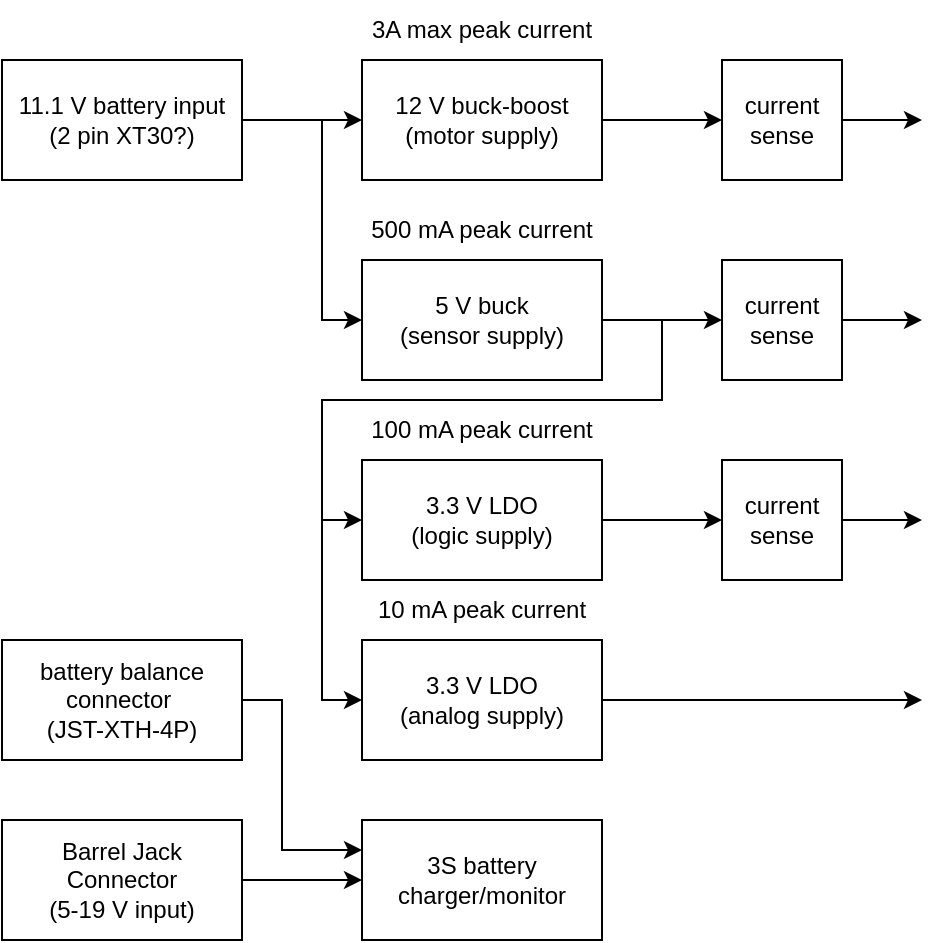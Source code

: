 <mxfile version="26.2.2">
  <diagram name="Page-1" id="PxBVhtx3FFox3JtsedzF">
    <mxGraphModel dx="1000" dy="678" grid="1" gridSize="10" guides="1" tooltips="1" connect="1" arrows="1" fold="1" page="1" pageScale="1" pageWidth="850" pageHeight="1100" math="0" shadow="0">
      <root>
        <mxCell id="0" />
        <mxCell id="1" parent="0" />
        <mxCell id="8D-zhYeX59_h8pjDiyCi-5" style="edgeStyle=orthogonalEdgeStyle;rounded=0;orthogonalLoop=1;jettySize=auto;html=1;entryX=0;entryY=0.5;entryDx=0;entryDy=0;" edge="1" parent="1" source="8D-zhYeX59_h8pjDiyCi-1" target="8D-zhYeX59_h8pjDiyCi-2">
          <mxGeometry relative="1" as="geometry" />
        </mxCell>
        <mxCell id="8D-zhYeX59_h8pjDiyCi-6" style="edgeStyle=orthogonalEdgeStyle;rounded=0;orthogonalLoop=1;jettySize=auto;html=1;entryX=0;entryY=0.5;entryDx=0;entryDy=0;" edge="1" parent="1" source="8D-zhYeX59_h8pjDiyCi-1" target="8D-zhYeX59_h8pjDiyCi-3">
          <mxGeometry relative="1" as="geometry">
            <Array as="points">
              <mxPoint x="270" y="160" />
              <mxPoint x="270" y="260" />
            </Array>
          </mxGeometry>
        </mxCell>
        <mxCell id="8D-zhYeX59_h8pjDiyCi-1" value="11.1 V battery input&lt;div&gt;(2 pin XT30?)&lt;/div&gt;" style="rounded=0;whiteSpace=wrap;html=1;" vertex="1" parent="1">
          <mxGeometry x="110" y="130" width="120" height="60" as="geometry" />
        </mxCell>
        <mxCell id="8D-zhYeX59_h8pjDiyCi-10" style="edgeStyle=orthogonalEdgeStyle;rounded=0;orthogonalLoop=1;jettySize=auto;html=1;" edge="1" parent="1" source="8D-zhYeX59_h8pjDiyCi-2">
          <mxGeometry relative="1" as="geometry">
            <mxPoint x="470" y="160" as="targetPoint" />
          </mxGeometry>
        </mxCell>
        <mxCell id="8D-zhYeX59_h8pjDiyCi-2" value="12 V buck-boost&lt;div&gt;(motor supply)&lt;/div&gt;" style="rounded=0;whiteSpace=wrap;html=1;" vertex="1" parent="1">
          <mxGeometry x="290" y="130" width="120" height="60" as="geometry" />
        </mxCell>
        <mxCell id="8D-zhYeX59_h8pjDiyCi-9" style="edgeStyle=orthogonalEdgeStyle;rounded=0;orthogonalLoop=1;jettySize=auto;html=1;" edge="1" parent="1" source="8D-zhYeX59_h8pjDiyCi-3">
          <mxGeometry relative="1" as="geometry">
            <mxPoint x="470" y="260" as="targetPoint" />
          </mxGeometry>
        </mxCell>
        <mxCell id="8D-zhYeX59_h8pjDiyCi-23" style="edgeStyle=orthogonalEdgeStyle;rounded=0;orthogonalLoop=1;jettySize=auto;html=1;entryX=0;entryY=0.5;entryDx=0;entryDy=0;" edge="1" parent="1" source="8D-zhYeX59_h8pjDiyCi-3" target="8D-zhYeX59_h8pjDiyCi-4">
          <mxGeometry relative="1" as="geometry">
            <Array as="points">
              <mxPoint x="440" y="260" />
              <mxPoint x="440" y="300" />
              <mxPoint x="270" y="300" />
              <mxPoint x="270" y="360" />
            </Array>
          </mxGeometry>
        </mxCell>
        <mxCell id="8D-zhYeX59_h8pjDiyCi-24" style="edgeStyle=orthogonalEdgeStyle;rounded=0;orthogonalLoop=1;jettySize=auto;html=1;entryX=0;entryY=0.5;entryDx=0;entryDy=0;" edge="1" parent="1" source="8D-zhYeX59_h8pjDiyCi-3" target="8D-zhYeX59_h8pjDiyCi-21">
          <mxGeometry relative="1" as="geometry">
            <Array as="points">
              <mxPoint x="440" y="260" />
              <mxPoint x="440" y="300" />
              <mxPoint x="270" y="300" />
              <mxPoint x="270" y="450" />
            </Array>
          </mxGeometry>
        </mxCell>
        <mxCell id="8D-zhYeX59_h8pjDiyCi-3" value="5 V buck&lt;div&gt;(sensor supply)&lt;/div&gt;" style="rounded=0;whiteSpace=wrap;html=1;" vertex="1" parent="1">
          <mxGeometry x="290" y="230" width="120" height="60" as="geometry" />
        </mxCell>
        <mxCell id="8D-zhYeX59_h8pjDiyCi-8" style="edgeStyle=orthogonalEdgeStyle;rounded=0;orthogonalLoop=1;jettySize=auto;html=1;" edge="1" parent="1" source="8D-zhYeX59_h8pjDiyCi-4">
          <mxGeometry relative="1" as="geometry">
            <mxPoint x="470" y="360" as="targetPoint" />
          </mxGeometry>
        </mxCell>
        <mxCell id="8D-zhYeX59_h8pjDiyCi-4" value="3.3 V LDO&lt;div&gt;(logic supply)&lt;/div&gt;" style="rounded=0;whiteSpace=wrap;html=1;" vertex="1" parent="1">
          <mxGeometry x="290" y="330" width="120" height="60" as="geometry" />
        </mxCell>
        <mxCell id="8D-zhYeX59_h8pjDiyCi-29" style="edgeStyle=orthogonalEdgeStyle;rounded=0;orthogonalLoop=1;jettySize=auto;html=1;" edge="1" parent="1" source="8D-zhYeX59_h8pjDiyCi-11">
          <mxGeometry relative="1" as="geometry">
            <mxPoint x="570" y="260" as="targetPoint" />
          </mxGeometry>
        </mxCell>
        <mxCell id="8D-zhYeX59_h8pjDiyCi-11" value="current sense" style="rounded=0;whiteSpace=wrap;html=1;" vertex="1" parent="1">
          <mxGeometry x="470" y="230" width="60" height="60" as="geometry" />
        </mxCell>
        <mxCell id="8D-zhYeX59_h8pjDiyCi-30" style="edgeStyle=orthogonalEdgeStyle;rounded=0;orthogonalLoop=1;jettySize=auto;html=1;" edge="1" parent="1" source="8D-zhYeX59_h8pjDiyCi-13">
          <mxGeometry relative="1" as="geometry">
            <mxPoint x="570" y="160" as="targetPoint" />
          </mxGeometry>
        </mxCell>
        <mxCell id="8D-zhYeX59_h8pjDiyCi-13" value="current sense" style="rounded=0;whiteSpace=wrap;html=1;" vertex="1" parent="1">
          <mxGeometry x="470" y="130" width="60" height="60" as="geometry" />
        </mxCell>
        <mxCell id="8D-zhYeX59_h8pjDiyCi-28" style="edgeStyle=orthogonalEdgeStyle;rounded=0;orthogonalLoop=1;jettySize=auto;html=1;" edge="1" parent="1" source="8D-zhYeX59_h8pjDiyCi-15">
          <mxGeometry relative="1" as="geometry">
            <mxPoint x="570" y="360" as="targetPoint" />
          </mxGeometry>
        </mxCell>
        <mxCell id="8D-zhYeX59_h8pjDiyCi-15" value="current sense" style="rounded=0;whiteSpace=wrap;html=1;" vertex="1" parent="1">
          <mxGeometry x="470" y="330" width="60" height="60" as="geometry" />
        </mxCell>
        <mxCell id="8D-zhYeX59_h8pjDiyCi-16" value="3A max peak current" style="text;html=1;align=center;verticalAlign=middle;whiteSpace=wrap;rounded=0;" vertex="1" parent="1">
          <mxGeometry x="270" y="100" width="160" height="30" as="geometry" />
        </mxCell>
        <mxCell id="8D-zhYeX59_h8pjDiyCi-17" value="500 mA peak current&lt;span style=&quot;color: rgba(0, 0, 0, 0); font-family: monospace; font-size: 0px; text-align: start; text-wrap-mode: nowrap;&quot;&gt;%3CmxGraphModel%3E%3Croot%3E%3CmxCell%20id%3D%220%22%2F%3E%3CmxCell%20id%3D%221%22%20parent%3D%220%22%2F%3E%3CmxCell%20id%3D%222%22%20value%3D%223A%20max%20peak%20current%22%20style%3D%22text%3Bhtml%3D1%3Balign%3Dcenter%3BverticalAlign%3Dmiddle%3BwhiteSpace%3Dwrap%3Brounded%3D0%3B%22%20vertex%3D%221%22%20parent%3D%221%22%3E%3CmxGeometry%20x%3D%22220%22%20y%3D%2290%22%20width%3D%22160%22%20height%3D%2230%22%20as%3D%22geometry%22%2F%3E%3C%2FmxCell%3E%3C%2Froot%3E%3C%2FmxGraphModel%3E&lt;/span&gt;" style="text;html=1;align=center;verticalAlign=middle;whiteSpace=wrap;rounded=0;" vertex="1" parent="1">
          <mxGeometry x="270" y="200" width="160" height="30" as="geometry" />
        </mxCell>
        <mxCell id="8D-zhYeX59_h8pjDiyCi-20" style="edgeStyle=orthogonalEdgeStyle;rounded=0;orthogonalLoop=1;jettySize=auto;html=1;" edge="1" parent="1" source="8D-zhYeX59_h8pjDiyCi-21">
          <mxGeometry relative="1" as="geometry">
            <mxPoint x="570" y="450" as="targetPoint" />
          </mxGeometry>
        </mxCell>
        <mxCell id="8D-zhYeX59_h8pjDiyCi-21" value="3.3 V LDO&lt;div&gt;(analog supply)&lt;/div&gt;" style="rounded=0;whiteSpace=wrap;html=1;" vertex="1" parent="1">
          <mxGeometry x="290" y="420" width="120" height="60" as="geometry" />
        </mxCell>
        <mxCell id="8D-zhYeX59_h8pjDiyCi-25" value="100 mA peak current&lt;span style=&quot;color: rgba(0, 0, 0, 0); font-family: monospace; font-size: 0px; text-align: start; text-wrap-mode: nowrap;&quot;&gt;%3CmxGraphModel%3E%3Croot%3E%3CmxCell%20id%3D%220%22%2F%3E%3CmxCell%20id%3D%221%22%20parent%3D%220%22%2F%3E%3CmxCell%20id%3D%222%22%20value%3D%223A%20max%20peak%20current%22%20style%3D%22text%3Bhtml%3D1%3Balign%3Dcenter%3BverticalAlign%3Dmiddle%3BwhiteSpace%3Dwrap%3Brounded%3D0%3B%22%20vertex%3D%221%22%20parent%3D%221%22%3E%3CmxGeometry%20x%3D%22220%22%20y%3D%2290%22%20width%3D%22160%22%20height%3D%2230%22%20as%3D%22geometry%22%2F%3E%3C%2FmxCell%3E%3C%2Froot%3E%3C%2FmxGraphModel%3E&lt;/span&gt;" style="text;html=1;align=center;verticalAlign=middle;whiteSpace=wrap;rounded=0;" vertex="1" parent="1">
          <mxGeometry x="270" y="300" width="160" height="30" as="geometry" />
        </mxCell>
        <mxCell id="8D-zhYeX59_h8pjDiyCi-26" value="10 mA peak current&lt;span style=&quot;color: rgba(0, 0, 0, 0); font-family: monospace; font-size: 0px; text-align: start; text-wrap-mode: nowrap;&quot;&gt;%3CmxGraphModel%3E%3Croot%3E%3CmxCell%20id%3D%220%22%2F%3E%3CmxCell%20id%3D%221%22%20parent%3D%220%22%2F%3E%3CmxCell%20id%3D%222%22%20value%3D%223A%20max%20peak%20current%22%20style%3D%22text%3Bhtml%3D1%3Balign%3Dcenter%3BverticalAlign%3Dmiddle%3BwhiteSpace%3Dwrap%3Brounded%3D0%3B%22%20vertex%3D%221%22%20parent%3D%221%22%3E%3CmxGeometry%20x%3D%22220%22%20y%3D%2290%22%20width%3D%22160%22%20height%3D%2230%22%20as%3D%22geometry%22%2F%3E%3C%2FmxCell%3E%3C%2Froot%3E%3C%2FmxGraphModel%3E&lt;/span&gt;" style="text;html=1;align=center;verticalAlign=middle;whiteSpace=wrap;rounded=0;" vertex="1" parent="1">
          <mxGeometry x="270" y="390" width="160" height="30" as="geometry" />
        </mxCell>
        <mxCell id="8D-zhYeX59_h8pjDiyCi-34" style="edgeStyle=orthogonalEdgeStyle;rounded=0;orthogonalLoop=1;jettySize=auto;html=1;exitX=1;exitY=0.5;exitDx=0;exitDy=0;entryX=0;entryY=0.25;entryDx=0;entryDy=0;" edge="1" parent="1" source="8D-zhYeX59_h8pjDiyCi-31" target="8D-zhYeX59_h8pjDiyCi-32">
          <mxGeometry relative="1" as="geometry">
            <Array as="points">
              <mxPoint x="250" y="450" />
              <mxPoint x="250" y="525" />
            </Array>
          </mxGeometry>
        </mxCell>
        <mxCell id="8D-zhYeX59_h8pjDiyCi-31" value="battery balance connector&amp;nbsp;&lt;div&gt;(JST-XTH-4P)&lt;/div&gt;" style="rounded=0;whiteSpace=wrap;html=1;" vertex="1" parent="1">
          <mxGeometry x="110" y="420" width="120" height="60" as="geometry" />
        </mxCell>
        <mxCell id="8D-zhYeX59_h8pjDiyCi-32" value="3S battery charger/monitor" style="rounded=0;whiteSpace=wrap;html=1;" vertex="1" parent="1">
          <mxGeometry x="290" y="510" width="120" height="60" as="geometry" />
        </mxCell>
        <mxCell id="8D-zhYeX59_h8pjDiyCi-35" style="edgeStyle=orthogonalEdgeStyle;rounded=0;orthogonalLoop=1;jettySize=auto;html=1;exitX=1;exitY=0.5;exitDx=0;exitDy=0;entryX=0;entryY=0.5;entryDx=0;entryDy=0;" edge="1" parent="1" source="8D-zhYeX59_h8pjDiyCi-33" target="8D-zhYeX59_h8pjDiyCi-32">
          <mxGeometry relative="1" as="geometry" />
        </mxCell>
        <mxCell id="8D-zhYeX59_h8pjDiyCi-33" value="Barrel Jack Connector&lt;div&gt;(5-19 V input)&lt;/div&gt;" style="rounded=0;whiteSpace=wrap;html=1;" vertex="1" parent="1">
          <mxGeometry x="110" y="510" width="120" height="60" as="geometry" />
        </mxCell>
      </root>
    </mxGraphModel>
  </diagram>
</mxfile>
